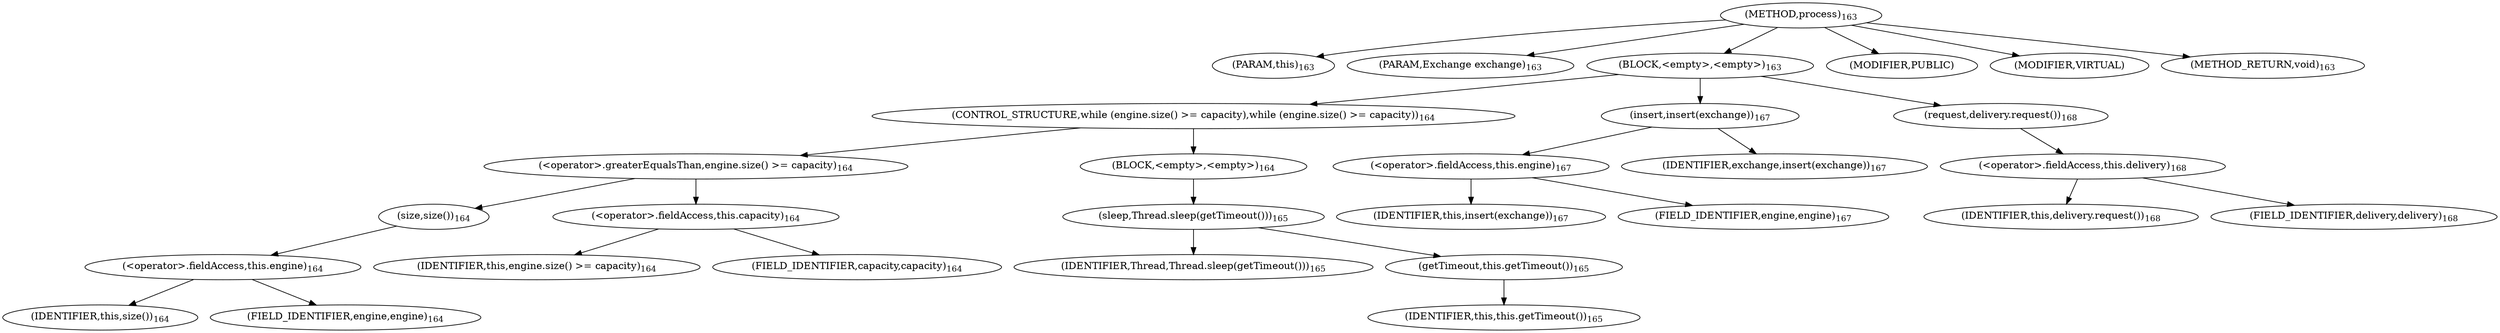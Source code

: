 digraph "process" {  
"266" [label = <(METHOD,process)<SUB>163</SUB>> ]
"13" [label = <(PARAM,this)<SUB>163</SUB>> ]
"267" [label = <(PARAM,Exchange exchange)<SUB>163</SUB>> ]
"268" [label = <(BLOCK,&lt;empty&gt;,&lt;empty&gt;)<SUB>163</SUB>> ]
"269" [label = <(CONTROL_STRUCTURE,while (engine.size() &gt;= capacity),while (engine.size() &gt;= capacity))<SUB>164</SUB>> ]
"270" [label = <(&lt;operator&gt;.greaterEqualsThan,engine.size() &gt;= capacity)<SUB>164</SUB>> ]
"271" [label = <(size,size())<SUB>164</SUB>> ]
"272" [label = <(&lt;operator&gt;.fieldAccess,this.engine)<SUB>164</SUB>> ]
"273" [label = <(IDENTIFIER,this,size())<SUB>164</SUB>> ]
"274" [label = <(FIELD_IDENTIFIER,engine,engine)<SUB>164</SUB>> ]
"275" [label = <(&lt;operator&gt;.fieldAccess,this.capacity)<SUB>164</SUB>> ]
"276" [label = <(IDENTIFIER,this,engine.size() &gt;= capacity)<SUB>164</SUB>> ]
"277" [label = <(FIELD_IDENTIFIER,capacity,capacity)<SUB>164</SUB>> ]
"278" [label = <(BLOCK,&lt;empty&gt;,&lt;empty&gt;)<SUB>164</SUB>> ]
"279" [label = <(sleep,Thread.sleep(getTimeout()))<SUB>165</SUB>> ]
"280" [label = <(IDENTIFIER,Thread,Thread.sleep(getTimeout()))<SUB>165</SUB>> ]
"281" [label = <(getTimeout,this.getTimeout())<SUB>165</SUB>> ]
"12" [label = <(IDENTIFIER,this,this.getTimeout())<SUB>165</SUB>> ]
"282" [label = <(insert,insert(exchange))<SUB>167</SUB>> ]
"283" [label = <(&lt;operator&gt;.fieldAccess,this.engine)<SUB>167</SUB>> ]
"284" [label = <(IDENTIFIER,this,insert(exchange))<SUB>167</SUB>> ]
"285" [label = <(FIELD_IDENTIFIER,engine,engine)<SUB>167</SUB>> ]
"286" [label = <(IDENTIFIER,exchange,insert(exchange))<SUB>167</SUB>> ]
"287" [label = <(request,delivery.request())<SUB>168</SUB>> ]
"288" [label = <(&lt;operator&gt;.fieldAccess,this.delivery)<SUB>168</SUB>> ]
"289" [label = <(IDENTIFIER,this,delivery.request())<SUB>168</SUB>> ]
"290" [label = <(FIELD_IDENTIFIER,delivery,delivery)<SUB>168</SUB>> ]
"291" [label = <(MODIFIER,PUBLIC)> ]
"292" [label = <(MODIFIER,VIRTUAL)> ]
"293" [label = <(METHOD_RETURN,void)<SUB>163</SUB>> ]
  "266" -> "13" 
  "266" -> "267" 
  "266" -> "268" 
  "266" -> "291" 
  "266" -> "292" 
  "266" -> "293" 
  "268" -> "269" 
  "268" -> "282" 
  "268" -> "287" 
  "269" -> "270" 
  "269" -> "278" 
  "270" -> "271" 
  "270" -> "275" 
  "271" -> "272" 
  "272" -> "273" 
  "272" -> "274" 
  "275" -> "276" 
  "275" -> "277" 
  "278" -> "279" 
  "279" -> "280" 
  "279" -> "281" 
  "281" -> "12" 
  "282" -> "283" 
  "282" -> "286" 
  "283" -> "284" 
  "283" -> "285" 
  "287" -> "288" 
  "288" -> "289" 
  "288" -> "290" 
}
